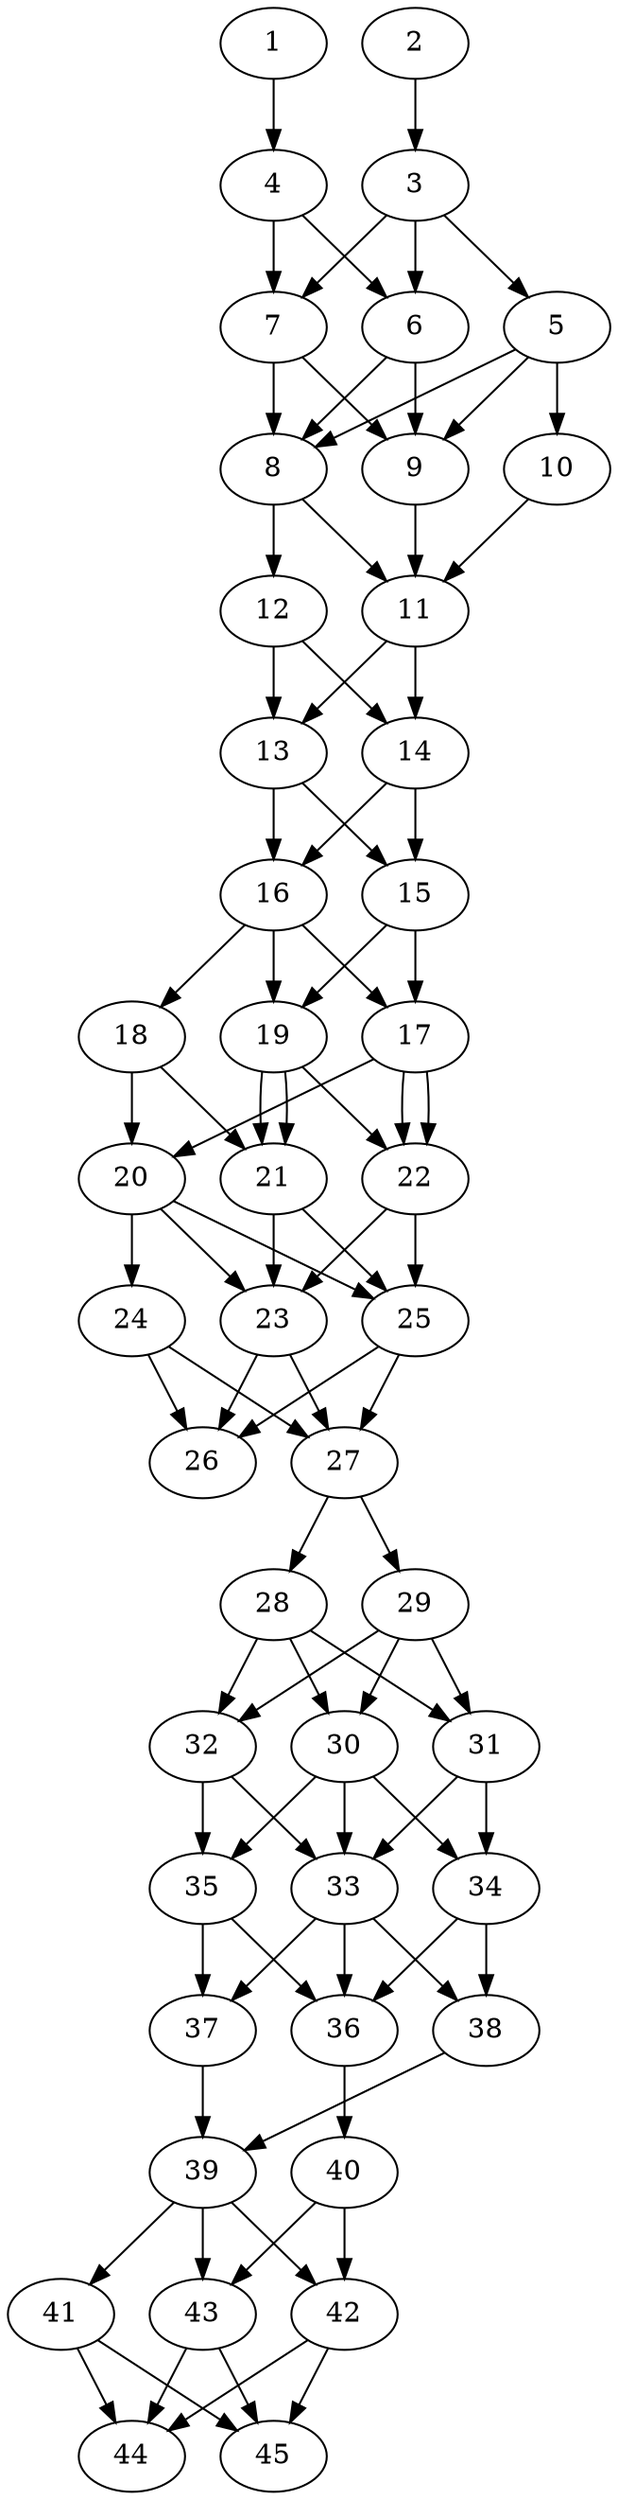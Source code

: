 // DAG automatically generated by daggen at Thu Oct  3 14:07:24 2019
// ./daggen --dot -n 45 --ccr 0.4 --fat 0.3 --regular 0.9 --density 0.9 --mindata 5242880 --maxdata 52428800 
digraph G {
  1 [size="43965440", alpha="0.13", expect_size="17586176"] 
  1 -> 4 [size ="17586176"]
  2 [size="122306560", alpha="0.01", expect_size="48922624"] 
  2 -> 3 [size ="48922624"]
  3 [size="98618880", alpha="0.12", expect_size="39447552"] 
  3 -> 5 [size ="39447552"]
  3 -> 6 [size ="39447552"]
  3 -> 7 [size ="39447552"]
  4 [size="58846720", alpha="0.17", expect_size="23538688"] 
  4 -> 6 [size ="23538688"]
  4 -> 7 [size ="23538688"]
  5 [size="16089600", alpha="0.05", expect_size="6435840"] 
  5 -> 8 [size ="6435840"]
  5 -> 9 [size ="6435840"]
  5 -> 10 [size ="6435840"]
  6 [size="117268480", alpha="0.06", expect_size="46907392"] 
  6 -> 8 [size ="46907392"]
  6 -> 9 [size ="46907392"]
  7 [size="34565120", alpha="0.06", expect_size="13826048"] 
  7 -> 8 [size ="13826048"]
  7 -> 9 [size ="13826048"]
  8 [size="116405760", alpha="0.11", expect_size="46562304"] 
  8 -> 11 [size ="46562304"]
  8 -> 12 [size ="46562304"]
  9 [size="122216960", alpha="0.05", expect_size="48886784"] 
  9 -> 11 [size ="48886784"]
  10 [size="109946880", alpha="0.18", expect_size="43978752"] 
  10 -> 11 [size ="43978752"]
  11 [size="13145600", alpha="0.18", expect_size="5258240"] 
  11 -> 13 [size ="5258240"]
  11 -> 14 [size ="5258240"]
  12 [size="92019200", alpha="0.08", expect_size="36807680"] 
  12 -> 13 [size ="36807680"]
  12 -> 14 [size ="36807680"]
  13 [size="95206400", alpha="0.08", expect_size="38082560"] 
  13 -> 15 [size ="38082560"]
  13 -> 16 [size ="38082560"]
  14 [size="46013440", alpha="0.14", expect_size="18405376"] 
  14 -> 15 [size ="18405376"]
  14 -> 16 [size ="18405376"]
  15 [size="30840320", alpha="0.10", expect_size="12336128"] 
  15 -> 17 [size ="12336128"]
  15 -> 19 [size ="12336128"]
  16 [size="62727680", alpha="0.00", expect_size="25091072"] 
  16 -> 17 [size ="25091072"]
  16 -> 18 [size ="25091072"]
  16 -> 19 [size ="25091072"]
  17 [size="100247040", alpha="0.11", expect_size="40098816"] 
  17 -> 20 [size ="40098816"]
  17 -> 22 [size ="40098816"]
  17 -> 22 [size ="40098816"]
  18 [size="18552320", alpha="0.00", expect_size="7420928"] 
  18 -> 20 [size ="7420928"]
  18 -> 21 [size ="7420928"]
  19 [size="85964800", alpha="0.09", expect_size="34385920"] 
  19 -> 21 [size ="34385920"]
  19 -> 21 [size ="34385920"]
  19 -> 22 [size ="34385920"]
  20 [size="115256320", alpha="0.02", expect_size="46102528"] 
  20 -> 23 [size ="46102528"]
  20 -> 24 [size ="46102528"]
  20 -> 25 [size ="46102528"]
  21 [size="102955520", alpha="0.01", expect_size="41182208"] 
  21 -> 23 [size ="41182208"]
  21 -> 25 [size ="41182208"]
  22 [size="91161600", alpha="0.18", expect_size="36464640"] 
  22 -> 23 [size ="36464640"]
  22 -> 25 [size ="36464640"]
  23 [size="18972160", alpha="0.10", expect_size="7588864"] 
  23 -> 26 [size ="7588864"]
  23 -> 27 [size ="7588864"]
  24 [size="65331200", alpha="0.09", expect_size="26132480"] 
  24 -> 26 [size ="26132480"]
  24 -> 27 [size ="26132480"]
  25 [size="30597120", alpha="0.09", expect_size="12238848"] 
  25 -> 26 [size ="12238848"]
  25 -> 27 [size ="12238848"]
  26 [size="90844160", alpha="0.06", expect_size="36337664"] 
  27 [size="93363200", alpha="0.07", expect_size="37345280"] 
  27 -> 28 [size ="37345280"]
  27 -> 29 [size ="37345280"]
  28 [size="39790080", alpha="0.06", expect_size="15916032"] 
  28 -> 30 [size ="15916032"]
  28 -> 31 [size ="15916032"]
  28 -> 32 [size ="15916032"]
  29 [size="41553920", alpha="0.03", expect_size="16621568"] 
  29 -> 30 [size ="16621568"]
  29 -> 31 [size ="16621568"]
  29 -> 32 [size ="16621568"]
  30 [size="94254080", alpha="0.17", expect_size="37701632"] 
  30 -> 33 [size ="37701632"]
  30 -> 34 [size ="37701632"]
  30 -> 35 [size ="37701632"]
  31 [size="107701760", alpha="0.10", expect_size="43080704"] 
  31 -> 33 [size ="43080704"]
  31 -> 34 [size ="43080704"]
  32 [size="112757760", alpha="0.17", expect_size="45103104"] 
  32 -> 33 [size ="45103104"]
  32 -> 35 [size ="45103104"]
  33 [size="100659200", alpha="0.18", expect_size="40263680"] 
  33 -> 36 [size ="40263680"]
  33 -> 37 [size ="40263680"]
  33 -> 38 [size ="40263680"]
  34 [size="38955520", alpha="0.05", expect_size="15582208"] 
  34 -> 36 [size ="15582208"]
  34 -> 38 [size ="15582208"]
  35 [size="91351040", alpha="0.14", expect_size="36540416"] 
  35 -> 36 [size ="36540416"]
  35 -> 37 [size ="36540416"]
  36 [size="24898560", alpha="0.12", expect_size="9959424"] 
  36 -> 40 [size ="9959424"]
  37 [size="61729280", alpha="0.05", expect_size="24691712"] 
  37 -> 39 [size ="24691712"]
  38 [size="105331200", alpha="0.18", expect_size="42132480"] 
  38 -> 39 [size ="42132480"]
  39 [size="23075840", alpha="0.04", expect_size="9230336"] 
  39 -> 41 [size ="9230336"]
  39 -> 42 [size ="9230336"]
  39 -> 43 [size ="9230336"]
  40 [size="42040320", alpha="0.07", expect_size="16816128"] 
  40 -> 42 [size ="16816128"]
  40 -> 43 [size ="16816128"]
  41 [size="23132160", alpha="0.06", expect_size="9252864"] 
  41 -> 44 [size ="9252864"]
  41 -> 45 [size ="9252864"]
  42 [size="84359680", alpha="0.18", expect_size="33743872"] 
  42 -> 44 [size ="33743872"]
  42 -> 45 [size ="33743872"]
  43 [size="68702720", alpha="0.10", expect_size="27481088"] 
  43 -> 44 [size ="27481088"]
  43 -> 45 [size ="27481088"]
  44 [size="58260480", alpha="0.12", expect_size="23304192"] 
  45 [size="85946880", alpha="0.16", expect_size="34378752"] 
}
